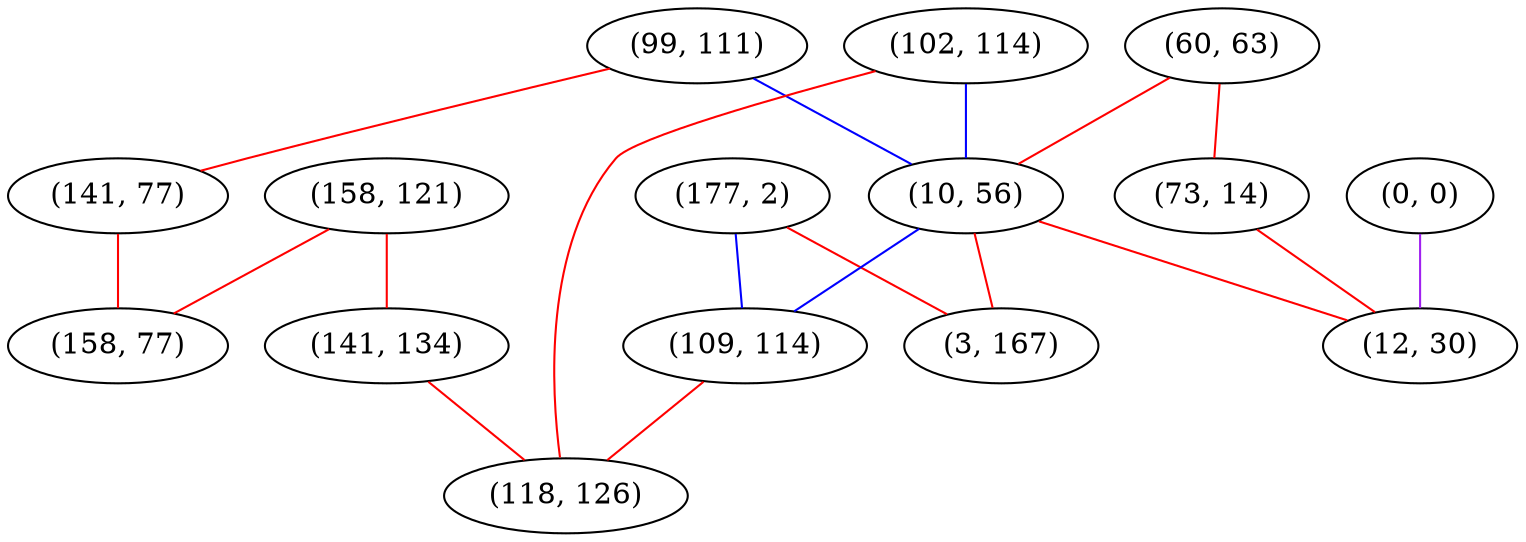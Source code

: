 graph "" {
"(99, 111)";
"(60, 63)";
"(102, 114)";
"(73, 14)";
"(141, 77)";
"(177, 2)";
"(10, 56)";
"(0, 0)";
"(109, 114)";
"(12, 30)";
"(3, 167)";
"(158, 121)";
"(141, 134)";
"(158, 77)";
"(118, 126)";
"(99, 111)" -- "(10, 56)"  [color=blue, key=0, weight=3];
"(99, 111)" -- "(141, 77)"  [color=red, key=0, weight=1];
"(60, 63)" -- "(10, 56)"  [color=red, key=0, weight=1];
"(60, 63)" -- "(73, 14)"  [color=red, key=0, weight=1];
"(102, 114)" -- "(10, 56)"  [color=blue, key=0, weight=3];
"(102, 114)" -- "(118, 126)"  [color=red, key=0, weight=1];
"(73, 14)" -- "(12, 30)"  [color=red, key=0, weight=1];
"(141, 77)" -- "(158, 77)"  [color=red, key=0, weight=1];
"(177, 2)" -- "(3, 167)"  [color=red, key=0, weight=1];
"(177, 2)" -- "(109, 114)"  [color=blue, key=0, weight=3];
"(10, 56)" -- "(109, 114)"  [color=blue, key=0, weight=3];
"(10, 56)" -- "(12, 30)"  [color=red, key=0, weight=1];
"(10, 56)" -- "(3, 167)"  [color=red, key=0, weight=1];
"(0, 0)" -- "(12, 30)"  [color=purple, key=0, weight=4];
"(109, 114)" -- "(118, 126)"  [color=red, key=0, weight=1];
"(158, 121)" -- "(141, 134)"  [color=red, key=0, weight=1];
"(158, 121)" -- "(158, 77)"  [color=red, key=0, weight=1];
"(141, 134)" -- "(118, 126)"  [color=red, key=0, weight=1];
}
